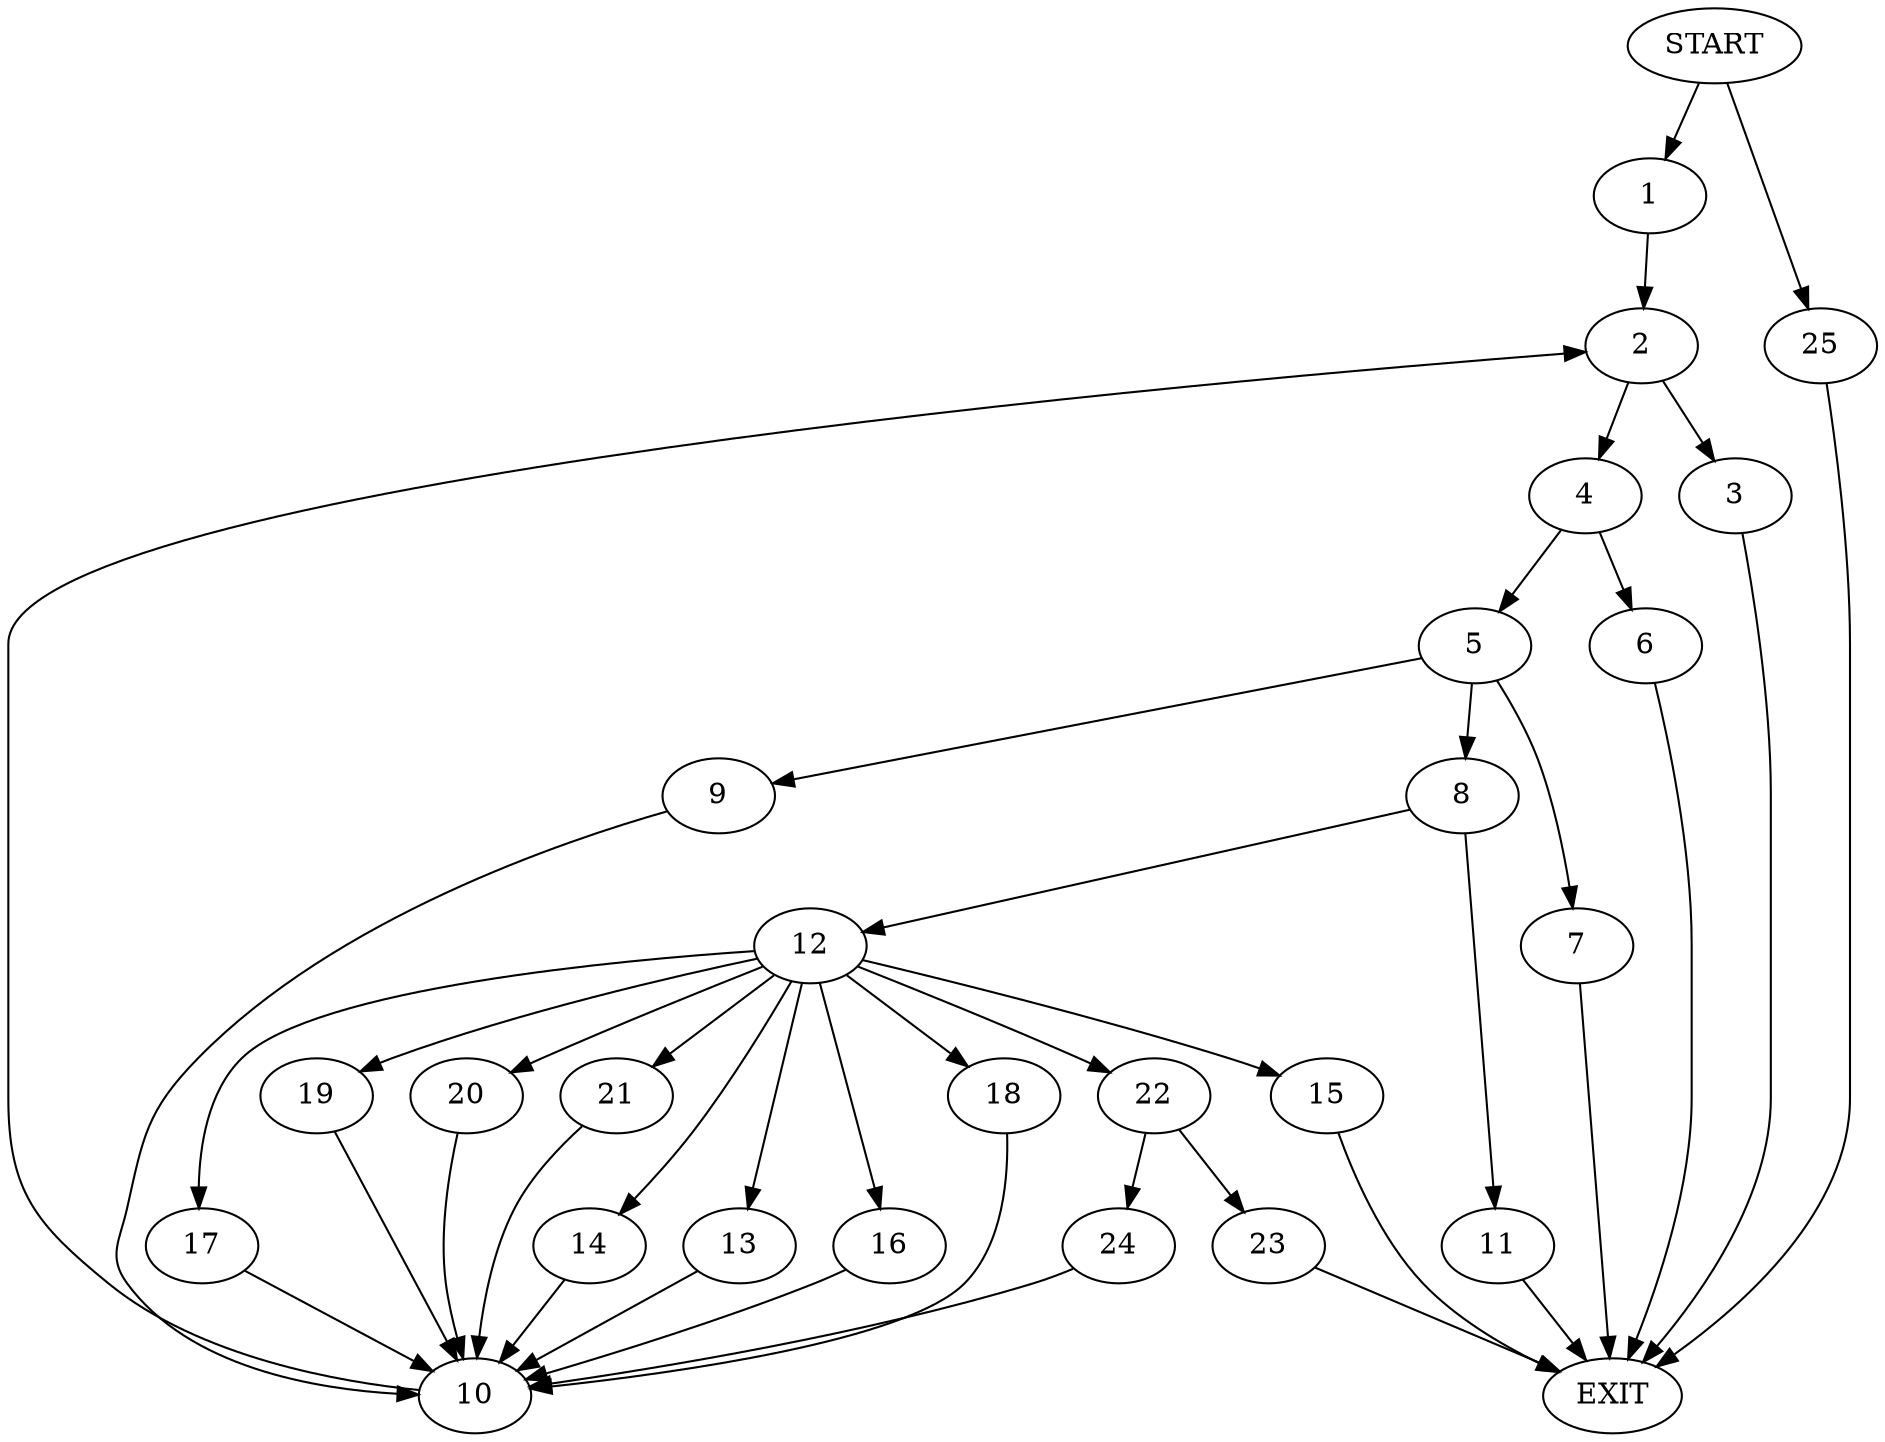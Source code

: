 digraph {
0 [label="START"]
26 [label="EXIT"]
0 -> 1
1 -> 2
2 -> 3
2 -> 4
4 -> 5
4 -> 6
3 -> 26
5 -> 7
5 -> 8
5 -> 9
6 -> 26
9 -> 10
7 -> 26
8 -> 11
8 -> 12
12 -> 13
12 -> 14
12 -> 15
12 -> 16
12 -> 17
12 -> 18
12 -> 19
12 -> 20
12 -> 21
12 -> 22
11 -> 26
14 -> 10
22 -> 23
22 -> 24
16 -> 10
13 -> 10
15 -> 26
20 -> 10
18 -> 10
17 -> 10
21 -> 10
19 -> 10
10 -> 2
23 -> 26
24 -> 10
0 -> 25
25 -> 26
}
